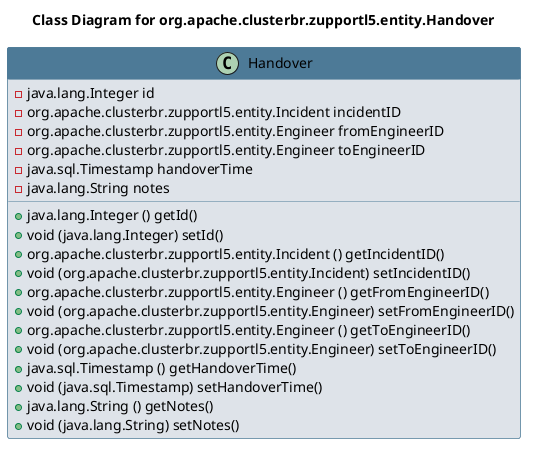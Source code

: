 @startuml 
skinparam class { 
 BackgroundColor #DEE3E9 
 ArrowColor #4D7A97 
 BorderColor #4D7A97 
}
left to right direction 
title Class Diagram for org.apache.clusterbr.zupportl5.entity.Handover
skinparam titleBackgroundColor White
skinparam classHeaderBackgroundColor #4D7A97 
skinparam stereotypeCBackgroundColor #F8981D 

class Handover {
 - java.lang.Integer id
 - org.apache.clusterbr.zupportl5.entity.Incident incidentID
 - org.apache.clusterbr.zupportl5.entity.Engineer fromEngineerID
 - org.apache.clusterbr.zupportl5.entity.Engineer toEngineerID
 - java.sql.Timestamp handoverTime
 - java.lang.String notes
 + java.lang.Integer () getId()
 + void (java.lang.Integer) setId()
 + org.apache.clusterbr.zupportl5.entity.Incident () getIncidentID()
 + void (org.apache.clusterbr.zupportl5.entity.Incident) setIncidentID()
 + org.apache.clusterbr.zupportl5.entity.Engineer () getFromEngineerID()
 + void (org.apache.clusterbr.zupportl5.entity.Engineer) setFromEngineerID()
 + org.apache.clusterbr.zupportl5.entity.Engineer () getToEngineerID()
 + void (org.apache.clusterbr.zupportl5.entity.Engineer) setToEngineerID()
 + java.sql.Timestamp () getHandoverTime()
 + void (java.sql.Timestamp) setHandoverTime()
 + java.lang.String () getNotes()
 + void (java.lang.String) setNotes()
}
@enduml